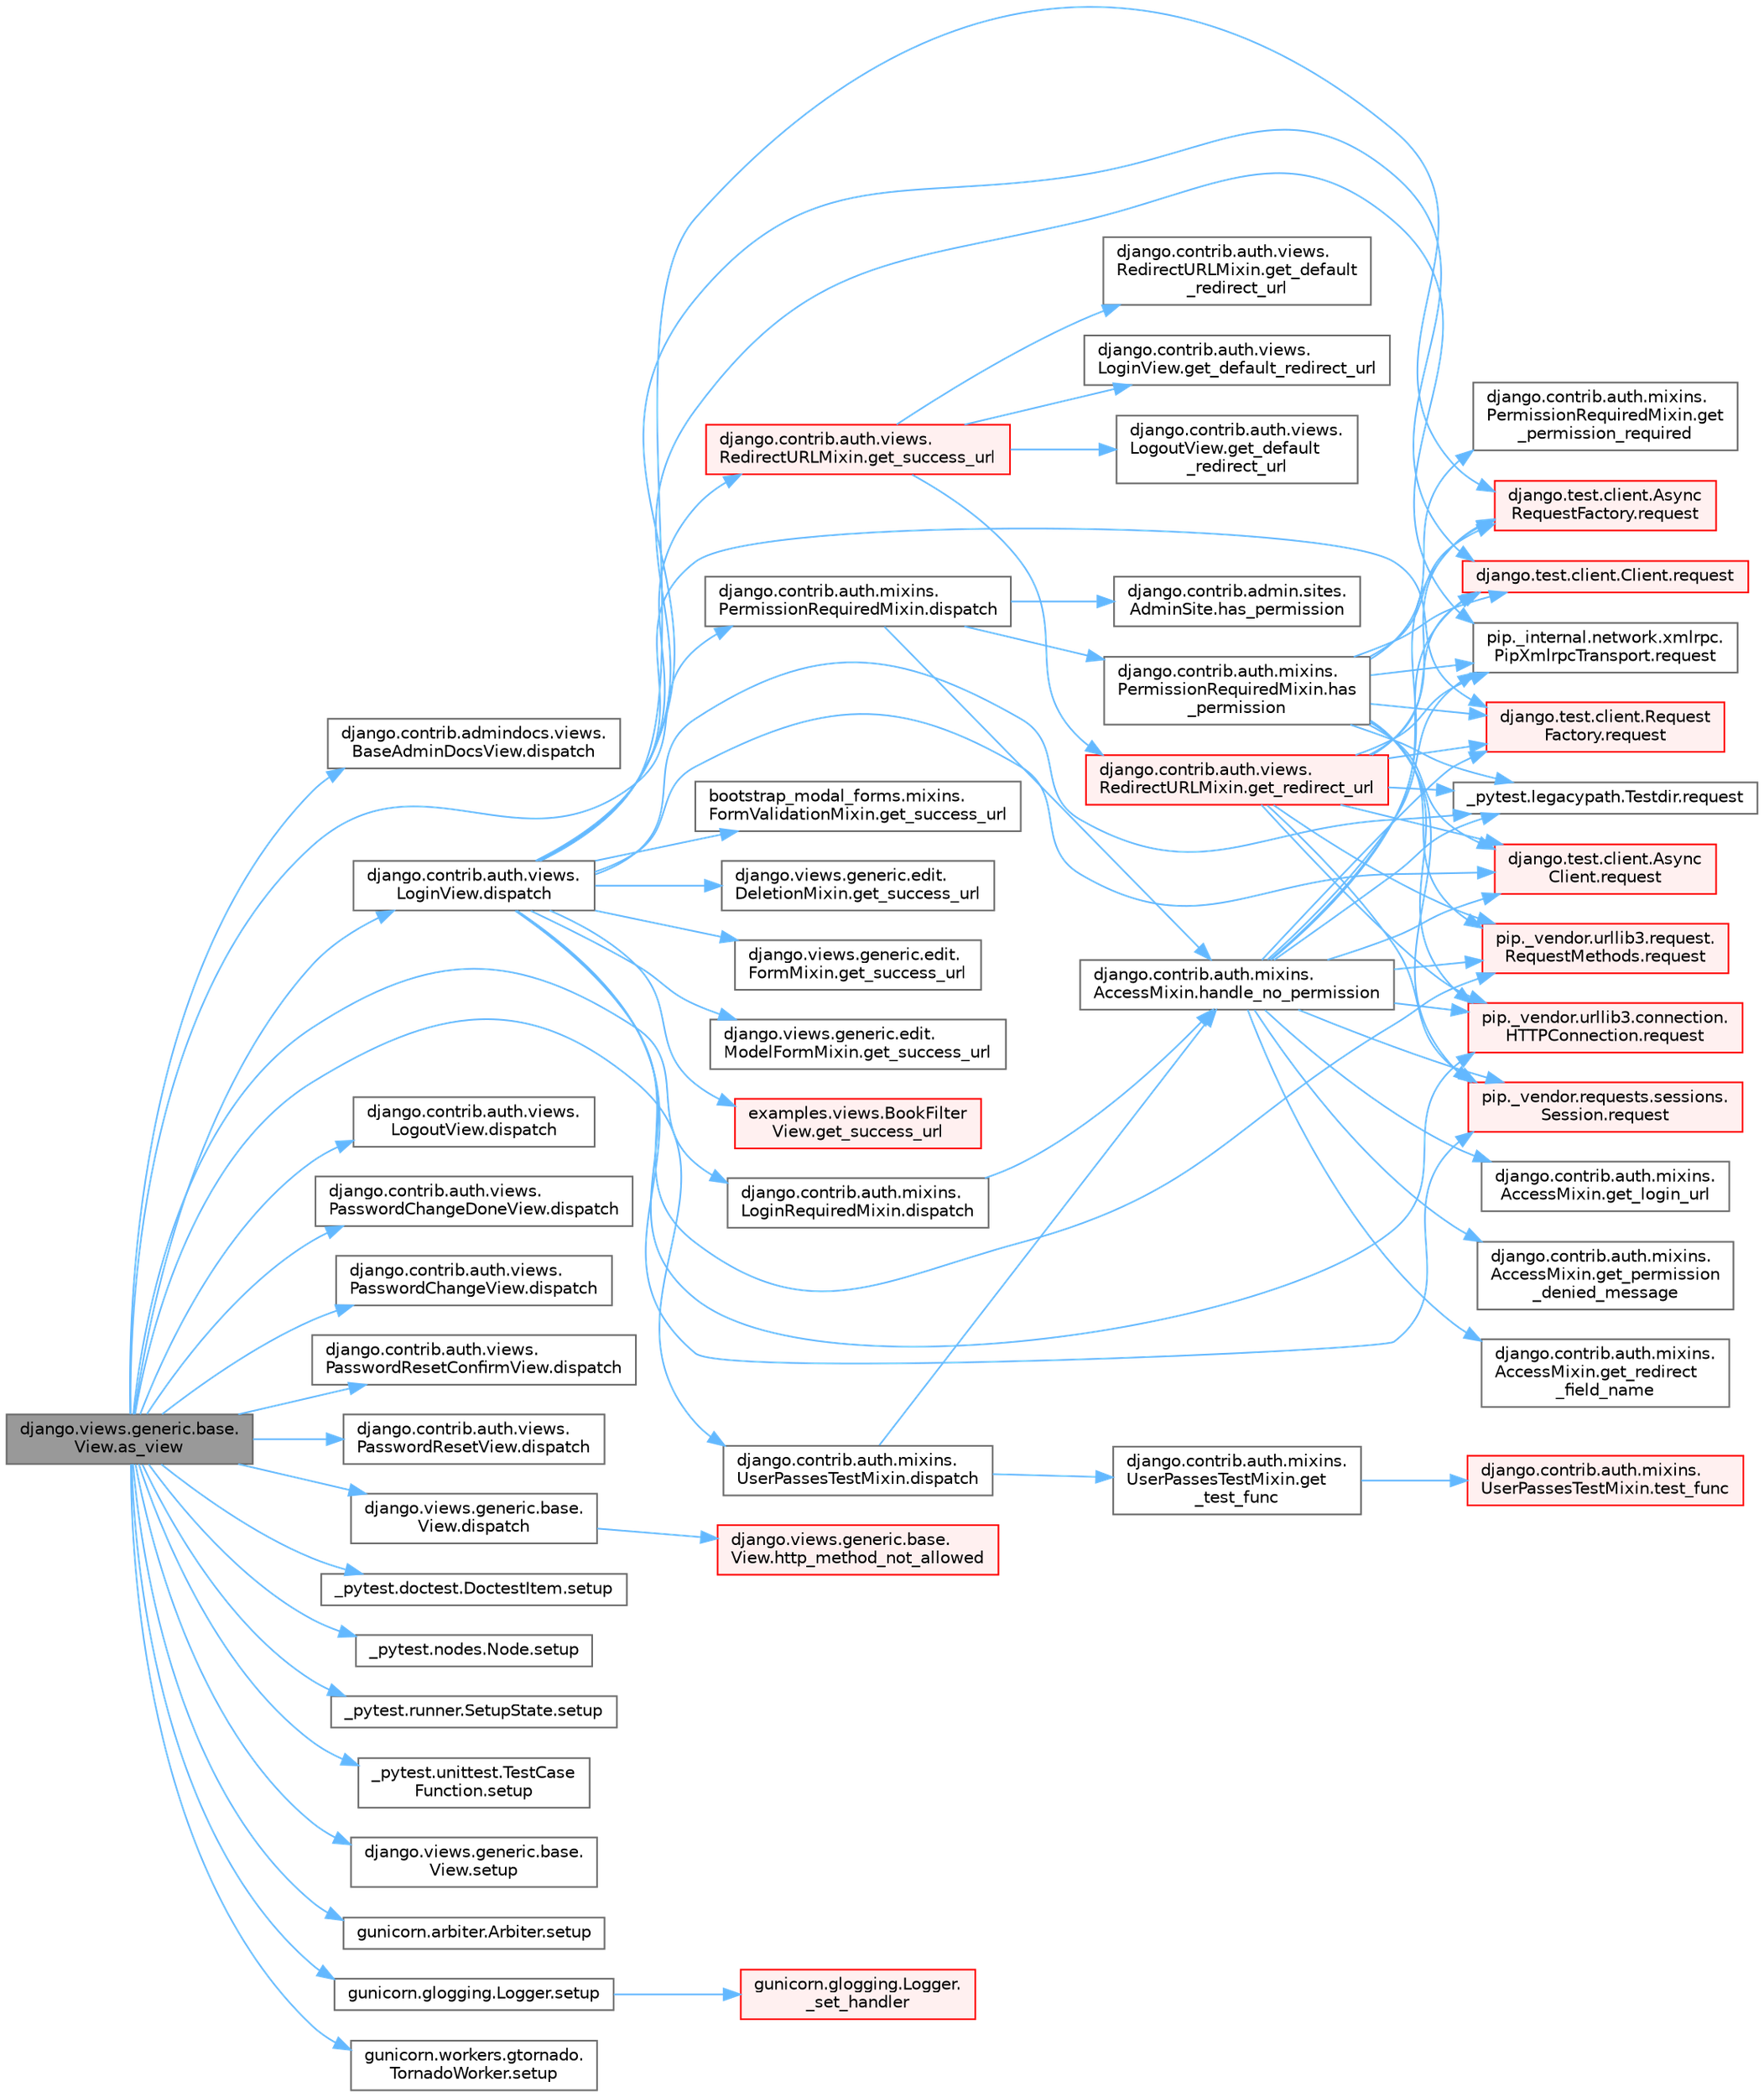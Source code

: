 digraph "django.views.generic.base.View.as_view"
{
 // LATEX_PDF_SIZE
  bgcolor="transparent";
  edge [fontname=Helvetica,fontsize=10,labelfontname=Helvetica,labelfontsize=10];
  node [fontname=Helvetica,fontsize=10,shape=box,height=0.2,width=0.4];
  rankdir="LR";
  Node1 [id="Node000001",label="django.views.generic.base.\lView.as_view",height=0.2,width=0.4,color="gray40", fillcolor="grey60", style="filled", fontcolor="black",tooltip=" "];
  Node1 -> Node2 [id="edge1_Node000001_Node000002",color="steelblue1",style="solid",tooltip=" "];
  Node2 [id="Node000002",label="django.contrib.admindocs.views.\lBaseAdminDocsView.dispatch",height=0.2,width=0.4,color="grey40", fillcolor="white", style="filled",URL="$classdjango_1_1contrib_1_1admindocs_1_1views_1_1_base_admin_docs_view.html#a625d60be203f49ee59ec0109497640c1",tooltip=" "];
  Node1 -> Node3 [id="edge2_Node000001_Node000003",color="steelblue1",style="solid",tooltip=" "];
  Node3 [id="Node000003",label="django.contrib.auth.mixins.\lLoginRequiredMixin.dispatch",height=0.2,width=0.4,color="grey40", fillcolor="white", style="filled",URL="$classdjango_1_1contrib_1_1auth_1_1mixins_1_1_login_required_mixin.html#a5dbbdc01d71d3161fc99939a808496cd",tooltip=" "];
  Node3 -> Node4 [id="edge3_Node000003_Node000004",color="steelblue1",style="solid",tooltip=" "];
  Node4 [id="Node000004",label="django.contrib.auth.mixins.\lAccessMixin.handle_no_permission",height=0.2,width=0.4,color="grey40", fillcolor="white", style="filled",URL="$classdjango_1_1contrib_1_1auth_1_1mixins_1_1_access_mixin.html#a3055bb05f7686a8b459fdf6d6b2866b0",tooltip=" "];
  Node4 -> Node5 [id="edge4_Node000004_Node000005",color="steelblue1",style="solid",tooltip=" "];
  Node5 [id="Node000005",label="django.contrib.auth.mixins.\lAccessMixin.get_login_url",height=0.2,width=0.4,color="grey40", fillcolor="white", style="filled",URL="$classdjango_1_1contrib_1_1auth_1_1mixins_1_1_access_mixin.html#aacb577fff1235a37257f792dc556dfae",tooltip=" "];
  Node4 -> Node6 [id="edge5_Node000004_Node000006",color="steelblue1",style="solid",tooltip=" "];
  Node6 [id="Node000006",label="django.contrib.auth.mixins.\lAccessMixin.get_permission\l_denied_message",height=0.2,width=0.4,color="grey40", fillcolor="white", style="filled",URL="$classdjango_1_1contrib_1_1auth_1_1mixins_1_1_access_mixin.html#a5e86754a9daa01c1276bfcf703c6c439",tooltip=" "];
  Node4 -> Node7 [id="edge6_Node000004_Node000007",color="steelblue1",style="solid",tooltip=" "];
  Node7 [id="Node000007",label="django.contrib.auth.mixins.\lAccessMixin.get_redirect\l_field_name",height=0.2,width=0.4,color="grey40", fillcolor="white", style="filled",URL="$classdjango_1_1contrib_1_1auth_1_1mixins_1_1_access_mixin.html#aa01facf2d268bb3eb25a4fcd34ca29fc",tooltip=" "];
  Node4 -> Node8 [id="edge7_Node000004_Node000008",color="steelblue1",style="solid",tooltip=" "];
  Node8 [id="Node000008",label="_pytest.legacypath.Testdir.request",height=0.2,width=0.4,color="grey40", fillcolor="white", style="filled",URL="$class__pytest_1_1legacypath_1_1_testdir.html#a0e10c900efcd764da85254119e4d64c4",tooltip=" "];
  Node4 -> Node9 [id="edge8_Node000004_Node000009",color="steelblue1",style="solid",tooltip=" "];
  Node9 [id="Node000009",label="django.test.client.Async\lClient.request",height=0.2,width=0.4,color="red", fillcolor="#FFF0F0", style="filled",URL="$classdjango_1_1test_1_1client_1_1_async_client.html#a891cc2f6b81dcf3583bbbde8d21a713a",tooltip=" "];
  Node4 -> Node11 [id="edge9_Node000004_Node000011",color="steelblue1",style="solid",tooltip=" "];
  Node11 [id="Node000011",label="django.test.client.Async\lRequestFactory.request",height=0.2,width=0.4,color="red", fillcolor="#FFF0F0", style="filled",URL="$classdjango_1_1test_1_1client_1_1_async_request_factory.html#aab026845547a4c2d9203b8710b90f6cd",tooltip=" "];
  Node4 -> Node12 [id="edge10_Node000004_Node000012",color="steelblue1",style="solid",tooltip=" "];
  Node12 [id="Node000012",label="django.test.client.Client.request",height=0.2,width=0.4,color="red", fillcolor="#FFF0F0", style="filled",URL="$classdjango_1_1test_1_1client_1_1_client.html#a2f51c5251142ab6503937051936e33fa",tooltip=" "];
  Node4 -> Node475 [id="edge11_Node000004_Node000475",color="steelblue1",style="solid",tooltip=" "];
  Node475 [id="Node000475",label="django.test.client.Request\lFactory.request",height=0.2,width=0.4,color="red", fillcolor="#FFF0F0", style="filled",URL="$classdjango_1_1test_1_1client_1_1_request_factory.html#adae411ab0df6839c5364b647e4dc63ad",tooltip=" "];
  Node4 -> Node476 [id="edge12_Node000004_Node000476",color="steelblue1",style="solid",tooltip=" "];
  Node476 [id="Node000476",label="pip._internal.network.xmlrpc.\lPipXmlrpcTransport.request",height=0.2,width=0.4,color="grey40", fillcolor="white", style="filled",URL="$classpip_1_1__internal_1_1network_1_1xmlrpc_1_1_pip_xmlrpc_transport.html#a91d1ed180fbf8bcc25f6747a72614c5f",tooltip=" "];
  Node4 -> Node477 [id="edge13_Node000004_Node000477",color="steelblue1",style="solid",tooltip=" "];
  Node477 [id="Node000477",label="pip._vendor.requests.sessions.\lSession.request",height=0.2,width=0.4,color="red", fillcolor="#FFF0F0", style="filled",URL="$classpip_1_1__vendor_1_1requests_1_1sessions_1_1_session.html#a3dddfa16e93faa1a1a553936d913482b",tooltip=" "];
  Node4 -> Node993 [id="edge14_Node000004_Node000993",color="steelblue1",style="solid",tooltip=" "];
  Node993 [id="Node000993",label="pip._vendor.urllib3.connection.\lHTTPConnection.request",height=0.2,width=0.4,color="red", fillcolor="#FFF0F0", style="filled",URL="$classpip_1_1__vendor_1_1urllib3_1_1connection_1_1_h_t_t_p_connection.html#a67e552c4d242e4169bdf7319269a417f",tooltip=" "];
  Node4 -> Node995 [id="edge15_Node000004_Node000995",color="steelblue1",style="solid",tooltip=" "];
  Node995 [id="Node000995",label="pip._vendor.urllib3.request.\lRequestMethods.request",height=0.2,width=0.4,color="red", fillcolor="#FFF0F0", style="filled",URL="$classpip_1_1__vendor_1_1urllib3_1_1request_1_1_request_methods.html#a73541f2f0edc7df7413b043e33c69e7f",tooltip=" "];
  Node1 -> Node4532 [id="edge16_Node000001_Node004532",color="steelblue1",style="solid",tooltip=" "];
  Node4532 [id="Node004532",label="django.contrib.auth.mixins.\lPermissionRequiredMixin.dispatch",height=0.2,width=0.4,color="grey40", fillcolor="white", style="filled",URL="$classdjango_1_1contrib_1_1auth_1_1mixins_1_1_permission_required_mixin.html#a99e912aa9c164e7f4e91e46eb9307327",tooltip=" "];
  Node4532 -> Node4 [id="edge17_Node004532_Node000004",color="steelblue1",style="solid",tooltip=" "];
  Node4532 -> Node1441 [id="edge18_Node004532_Node001441",color="steelblue1",style="solid",tooltip=" "];
  Node1441 [id="Node001441",label="django.contrib.admin.sites.\lAdminSite.has_permission",height=0.2,width=0.4,color="grey40", fillcolor="white", style="filled",URL="$classdjango_1_1contrib_1_1admin_1_1sites_1_1_admin_site.html#aa10cdef7ab106069d7dfc76d5ba98efb",tooltip=" "];
  Node4532 -> Node1442 [id="edge19_Node004532_Node001442",color="steelblue1",style="solid",tooltip=" "];
  Node1442 [id="Node001442",label="django.contrib.auth.mixins.\lPermissionRequiredMixin.has\l_permission",height=0.2,width=0.4,color="grey40", fillcolor="white", style="filled",URL="$classdjango_1_1contrib_1_1auth_1_1mixins_1_1_permission_required_mixin.html#a4401069defabdb52bb5308d170858633",tooltip=" "];
  Node1442 -> Node1443 [id="edge20_Node001442_Node001443",color="steelblue1",style="solid",tooltip=" "];
  Node1443 [id="Node001443",label="django.contrib.auth.mixins.\lPermissionRequiredMixin.get\l_permission_required",height=0.2,width=0.4,color="grey40", fillcolor="white", style="filled",URL="$classdjango_1_1contrib_1_1auth_1_1mixins_1_1_permission_required_mixin.html#a4309576df588f663eeedb74b9800a61e",tooltip=" "];
  Node1442 -> Node8 [id="edge21_Node001442_Node000008",color="steelblue1",style="solid",tooltip=" "];
  Node1442 -> Node9 [id="edge22_Node001442_Node000009",color="steelblue1",style="solid",tooltip=" "];
  Node1442 -> Node11 [id="edge23_Node001442_Node000011",color="steelblue1",style="solid",tooltip=" "];
  Node1442 -> Node12 [id="edge24_Node001442_Node000012",color="steelblue1",style="solid",tooltip=" "];
  Node1442 -> Node475 [id="edge25_Node001442_Node000475",color="steelblue1",style="solid",tooltip=" "];
  Node1442 -> Node476 [id="edge26_Node001442_Node000476",color="steelblue1",style="solid",tooltip=" "];
  Node1442 -> Node477 [id="edge27_Node001442_Node000477",color="steelblue1",style="solid",tooltip=" "];
  Node1442 -> Node993 [id="edge28_Node001442_Node000993",color="steelblue1",style="solid",tooltip=" "];
  Node1442 -> Node995 [id="edge29_Node001442_Node000995",color="steelblue1",style="solid",tooltip=" "];
  Node1 -> Node4533 [id="edge30_Node000001_Node004533",color="steelblue1",style="solid",tooltip=" "];
  Node4533 [id="Node004533",label="django.contrib.auth.mixins.\lUserPassesTestMixin.dispatch",height=0.2,width=0.4,color="grey40", fillcolor="white", style="filled",URL="$classdjango_1_1contrib_1_1auth_1_1mixins_1_1_user_passes_test_mixin.html#aca77044fb9fd3329d0b3d1f67fa30ec5",tooltip=" "];
  Node4533 -> Node4534 [id="edge31_Node004533_Node004534",color="steelblue1",style="solid",tooltip=" "];
  Node4534 [id="Node004534",label="django.contrib.auth.mixins.\lUserPassesTestMixin.get\l_test_func",height=0.2,width=0.4,color="grey40", fillcolor="white", style="filled",URL="$classdjango_1_1contrib_1_1auth_1_1mixins_1_1_user_passes_test_mixin.html#a06fdb522c20c3d0fc794314a9c3f9dcd",tooltip=" "];
  Node4534 -> Node4535 [id="edge32_Node004534_Node004535",color="steelblue1",style="solid",tooltip=" "];
  Node4535 [id="Node004535",label="django.contrib.auth.mixins.\lUserPassesTestMixin.test_func",height=0.2,width=0.4,color="red", fillcolor="#FFF0F0", style="filled",URL="$classdjango_1_1contrib_1_1auth_1_1mixins_1_1_user_passes_test_mixin.html#a81538a4183c4c8c1f939013d3a82fd9b",tooltip=" "];
  Node4533 -> Node4 [id="edge33_Node004533_Node000004",color="steelblue1",style="solid",tooltip=" "];
  Node1 -> Node4536 [id="edge34_Node000001_Node004536",color="steelblue1",style="solid",tooltip=" "];
  Node4536 [id="Node004536",label="django.contrib.auth.views.\lLoginView.dispatch",height=0.2,width=0.4,color="grey40", fillcolor="white", style="filled",URL="$classdjango_1_1contrib_1_1auth_1_1views_1_1_login_view.html#a69a0b11a6598453586c755b32dfc02c3",tooltip=" "];
  Node4536 -> Node4537 [id="edge35_Node004536_Node004537",color="steelblue1",style="solid",tooltip=" "];
  Node4537 [id="Node004537",label="bootstrap_modal_forms.mixins.\lFormValidationMixin.get_success_url",height=0.2,width=0.4,color="grey40", fillcolor="white", style="filled",URL="$classbootstrap__modal__forms_1_1mixins_1_1_form_validation_mixin.html#aa553501c571b07d6bd1f89d7a9e26052",tooltip=" "];
  Node4536 -> Node4538 [id="edge36_Node004536_Node004538",color="steelblue1",style="solid",tooltip=" "];
  Node4538 [id="Node004538",label="django.contrib.auth.views.\lRedirectURLMixin.get_success_url",height=0.2,width=0.4,color="red", fillcolor="#FFF0F0", style="filled",URL="$classdjango_1_1contrib_1_1auth_1_1views_1_1_redirect_u_r_l_mixin.html#af21808d30d7068d8601020fdbd90171c",tooltip=" "];
  Node4538 -> Node4539 [id="edge37_Node004538_Node004539",color="steelblue1",style="solid",tooltip=" "];
  Node4539 [id="Node004539",label="django.contrib.auth.views.\lLoginView.get_default_redirect_url",height=0.2,width=0.4,color="grey40", fillcolor="white", style="filled",URL="$classdjango_1_1contrib_1_1auth_1_1views_1_1_login_view.html#a1e106904b4b9d296f49be5968b0d5de6",tooltip=" "];
  Node4538 -> Node4540 [id="edge38_Node004538_Node004540",color="steelblue1",style="solid",tooltip=" "];
  Node4540 [id="Node004540",label="django.contrib.auth.views.\lLogoutView.get_default\l_redirect_url",height=0.2,width=0.4,color="grey40", fillcolor="white", style="filled",URL="$classdjango_1_1contrib_1_1auth_1_1views_1_1_logout_view.html#a06b3c79db51d973197bab03f402b0b6c",tooltip=" "];
  Node4538 -> Node4541 [id="edge39_Node004538_Node004541",color="steelblue1",style="solid",tooltip=" "];
  Node4541 [id="Node004541",label="django.contrib.auth.views.\lRedirectURLMixin.get_default\l_redirect_url",height=0.2,width=0.4,color="grey40", fillcolor="white", style="filled",URL="$classdjango_1_1contrib_1_1auth_1_1views_1_1_redirect_u_r_l_mixin.html#a930251d505f759a136a1320547c4aa71",tooltip=" "];
  Node4538 -> Node1592 [id="edge40_Node004538_Node001592",color="steelblue1",style="solid",tooltip=" "];
  Node1592 [id="Node001592",label="django.contrib.auth.views.\lRedirectURLMixin.get_redirect_url",height=0.2,width=0.4,color="red", fillcolor="#FFF0F0", style="filled",URL="$classdjango_1_1contrib_1_1auth_1_1views_1_1_redirect_u_r_l_mixin.html#a5598a164f9f21e7329630fad5e5c4c77",tooltip=" "];
  Node1592 -> Node8 [id="edge41_Node001592_Node000008",color="steelblue1",style="solid",tooltip=" "];
  Node1592 -> Node9 [id="edge42_Node001592_Node000009",color="steelblue1",style="solid",tooltip=" "];
  Node1592 -> Node11 [id="edge43_Node001592_Node000011",color="steelblue1",style="solid",tooltip=" "];
  Node1592 -> Node12 [id="edge44_Node001592_Node000012",color="steelblue1",style="solid",tooltip=" "];
  Node1592 -> Node475 [id="edge45_Node001592_Node000475",color="steelblue1",style="solid",tooltip=" "];
  Node1592 -> Node476 [id="edge46_Node001592_Node000476",color="steelblue1",style="solid",tooltip=" "];
  Node1592 -> Node477 [id="edge47_Node001592_Node000477",color="steelblue1",style="solid",tooltip=" "];
  Node1592 -> Node993 [id="edge48_Node001592_Node000993",color="steelblue1",style="solid",tooltip=" "];
  Node1592 -> Node995 [id="edge49_Node001592_Node000995",color="steelblue1",style="solid",tooltip=" "];
  Node4536 -> Node4542 [id="edge50_Node004536_Node004542",color="steelblue1",style="solid",tooltip=" "];
  Node4542 [id="Node004542",label="django.views.generic.edit.\lDeletionMixin.get_success_url",height=0.2,width=0.4,color="grey40", fillcolor="white", style="filled",URL="$classdjango_1_1views_1_1generic_1_1edit_1_1_deletion_mixin.html#a37e6714e98b78cc3fe4be0c0efd380a9",tooltip=" "];
  Node4536 -> Node4543 [id="edge51_Node004536_Node004543",color="steelblue1",style="solid",tooltip=" "];
  Node4543 [id="Node004543",label="django.views.generic.edit.\lFormMixin.get_success_url",height=0.2,width=0.4,color="grey40", fillcolor="white", style="filled",URL="$classdjango_1_1views_1_1generic_1_1edit_1_1_form_mixin.html#a7094b72047f7c8cce7fd58215f6d72ce",tooltip=" "];
  Node4536 -> Node4544 [id="edge52_Node004536_Node004544",color="steelblue1",style="solid",tooltip=" "];
  Node4544 [id="Node004544",label="django.views.generic.edit.\lModelFormMixin.get_success_url",height=0.2,width=0.4,color="grey40", fillcolor="white", style="filled",URL="$classdjango_1_1views_1_1generic_1_1edit_1_1_model_form_mixin.html#ac6c51bfba32046e2c57838d76adc80f2",tooltip=" "];
  Node4536 -> Node4545 [id="edge53_Node004536_Node004545",color="steelblue1",style="solid",tooltip=" "];
  Node4545 [id="Node004545",label="examples.views.BookFilter\lView.get_success_url",height=0.2,width=0.4,color="red", fillcolor="#FFF0F0", style="filled",URL="$classexamples_1_1views_1_1_book_filter_view.html#aa2850ac24b9acf2933ac3db160ee5a56",tooltip=" "];
  Node4536 -> Node8 [id="edge54_Node004536_Node000008",color="steelblue1",style="solid",tooltip=" "];
  Node4536 -> Node9 [id="edge55_Node004536_Node000009",color="steelblue1",style="solid",tooltip=" "];
  Node4536 -> Node11 [id="edge56_Node004536_Node000011",color="steelblue1",style="solid",tooltip=" "];
  Node4536 -> Node12 [id="edge57_Node004536_Node000012",color="steelblue1",style="solid",tooltip=" "];
  Node4536 -> Node475 [id="edge58_Node004536_Node000475",color="steelblue1",style="solid",tooltip=" "];
  Node4536 -> Node476 [id="edge59_Node004536_Node000476",color="steelblue1",style="solid",tooltip=" "];
  Node4536 -> Node477 [id="edge60_Node004536_Node000477",color="steelblue1",style="solid",tooltip=" "];
  Node4536 -> Node993 [id="edge61_Node004536_Node000993",color="steelblue1",style="solid",tooltip=" "];
  Node4536 -> Node995 [id="edge62_Node004536_Node000995",color="steelblue1",style="solid",tooltip=" "];
  Node1 -> Node4546 [id="edge63_Node000001_Node004546",color="steelblue1",style="solid",tooltip=" "];
  Node4546 [id="Node004546",label="django.contrib.auth.views.\lLogoutView.dispatch",height=0.2,width=0.4,color="grey40", fillcolor="white", style="filled",URL="$classdjango_1_1contrib_1_1auth_1_1views_1_1_logout_view.html#aae3ce7dfb0bce7a170c341de72993f9d",tooltip=" "];
  Node1 -> Node4547 [id="edge64_Node000001_Node004547",color="steelblue1",style="solid",tooltip=" "];
  Node4547 [id="Node004547",label="django.contrib.auth.views.\lPasswordChangeDoneView.dispatch",height=0.2,width=0.4,color="grey40", fillcolor="white", style="filled",URL="$classdjango_1_1contrib_1_1auth_1_1views_1_1_password_change_done_view.html#af49143ecf12f343cf3e7331fa272c5df",tooltip=" "];
  Node1 -> Node4548 [id="edge65_Node000001_Node004548",color="steelblue1",style="solid",tooltip=" "];
  Node4548 [id="Node004548",label="django.contrib.auth.views.\lPasswordChangeView.dispatch",height=0.2,width=0.4,color="grey40", fillcolor="white", style="filled",URL="$classdjango_1_1contrib_1_1auth_1_1views_1_1_password_change_view.html#aa3e918fba6087cf3202b064055d7ad49",tooltip=" "];
  Node1 -> Node4549 [id="edge66_Node000001_Node004549",color="steelblue1",style="solid",tooltip=" "];
  Node4549 [id="Node004549",label="django.contrib.auth.views.\lPasswordResetConfirmView.dispatch",height=0.2,width=0.4,color="grey40", fillcolor="white", style="filled",URL="$classdjango_1_1contrib_1_1auth_1_1views_1_1_password_reset_confirm_view.html#a7da51f4d85da2f671434e9d1972cf07d",tooltip=" "];
  Node1 -> Node4550 [id="edge67_Node000001_Node004550",color="steelblue1",style="solid",tooltip=" "];
  Node4550 [id="Node004550",label="django.contrib.auth.views.\lPasswordResetView.dispatch",height=0.2,width=0.4,color="grey40", fillcolor="white", style="filled",URL="$classdjango_1_1contrib_1_1auth_1_1views_1_1_password_reset_view.html#a0436200f46f48e059ab6e66f02097e7b",tooltip=" "];
  Node1 -> Node4551 [id="edge68_Node000001_Node004551",color="steelblue1",style="solid",tooltip=" "];
  Node4551 [id="Node004551",label="django.views.generic.base.\lView.dispatch",height=0.2,width=0.4,color="grey40", fillcolor="white", style="filled",URL="$classdjango_1_1views_1_1generic_1_1base_1_1_view.html#ab265f7b733f17fc086db27f63ab90f1d",tooltip=" "];
  Node4551 -> Node4552 [id="edge69_Node004551_Node004552",color="steelblue1",style="solid",tooltip=" "];
  Node4552 [id="Node004552",label="django.views.generic.base.\lView.http_method_not_allowed",height=0.2,width=0.4,color="red", fillcolor="#FFF0F0", style="filled",URL="$classdjango_1_1views_1_1generic_1_1base_1_1_view.html#a217d4215b12e45a69176f2c8c408c369",tooltip=" "];
  Node1 -> Node4553 [id="edge70_Node000001_Node004553",color="steelblue1",style="solid",tooltip=" "];
  Node4553 [id="Node004553",label="_pytest.doctest.DoctestItem.setup",height=0.2,width=0.4,color="grey40", fillcolor="white", style="filled",URL="$class__pytest_1_1doctest_1_1_doctest_item.html#a918ffcde68e33ab2f63f3418d91bb9be",tooltip=" "];
  Node1 -> Node4554 [id="edge71_Node000001_Node004554",color="steelblue1",style="solid",tooltip=" "];
  Node4554 [id="Node004554",label="_pytest.nodes.Node.setup",height=0.2,width=0.4,color="grey40", fillcolor="white", style="filled",URL="$class__pytest_1_1nodes_1_1_node.html#ab2d777b934701a1150c7bef533804fab",tooltip=" "];
  Node1 -> Node4555 [id="edge72_Node000001_Node004555",color="steelblue1",style="solid",tooltip=" "];
  Node4555 [id="Node004555",label="_pytest.runner.SetupState.setup",height=0.2,width=0.4,color="grey40", fillcolor="white", style="filled",URL="$class__pytest_1_1runner_1_1_setup_state.html#a2520b88ac37381e985581adc8d283339",tooltip=" "];
  Node1 -> Node4556 [id="edge73_Node000001_Node004556",color="steelblue1",style="solid",tooltip=" "];
  Node4556 [id="Node004556",label="_pytest.unittest.TestCase\lFunction.setup",height=0.2,width=0.4,color="grey40", fillcolor="white", style="filled",URL="$class__pytest_1_1unittest_1_1_test_case_function.html#adc6729e8490782e3a1beaa1361ce20de",tooltip=" "];
  Node1 -> Node4557 [id="edge74_Node000001_Node004557",color="steelblue1",style="solid",tooltip=" "];
  Node4557 [id="Node004557",label="django.views.generic.base.\lView.setup",height=0.2,width=0.4,color="grey40", fillcolor="white", style="filled",URL="$classdjango_1_1views_1_1generic_1_1base_1_1_view.html#a3d093f712476480e224211b73ba9a89f",tooltip=" "];
  Node1 -> Node4558 [id="edge75_Node000001_Node004558",color="steelblue1",style="solid",tooltip=" "];
  Node4558 [id="Node004558",label="gunicorn.arbiter.Arbiter.setup",height=0.2,width=0.4,color="grey40", fillcolor="white", style="filled",URL="$classgunicorn_1_1arbiter_1_1_arbiter.html#acceaf559ad300f437b1dfe31448aaf6c",tooltip=" "];
  Node1 -> Node4559 [id="edge76_Node000001_Node004559",color="steelblue1",style="solid",tooltip=" "];
  Node4559 [id="Node004559",label="gunicorn.glogging.Logger.setup",height=0.2,width=0.4,color="grey40", fillcolor="white", style="filled",URL="$classgunicorn_1_1glogging_1_1_logger.html#a8f84d071e4bfaac98384d15a9c308b99",tooltip=" "];
  Node4559 -> Node4560 [id="edge77_Node004559_Node004560",color="steelblue1",style="solid",tooltip=" "];
  Node4560 [id="Node004560",label="gunicorn.glogging.Logger.\l_set_handler",height=0.2,width=0.4,color="red", fillcolor="#FFF0F0", style="filled",URL="$classgunicorn_1_1glogging_1_1_logger.html#a5351402beb8cfa76cfd50c7e8e2c83cd",tooltip=" "];
  Node1 -> Node4562 [id="edge78_Node000001_Node004562",color="steelblue1",style="solid",tooltip=" "];
  Node4562 [id="Node004562",label="gunicorn.workers.gtornado.\lTornadoWorker.setup",height=0.2,width=0.4,color="grey40", fillcolor="white", style="filled",URL="$classgunicorn_1_1workers_1_1gtornado_1_1_tornado_worker.html#a162d936f62da9440d9a427effc84d90c",tooltip=" "];
}
